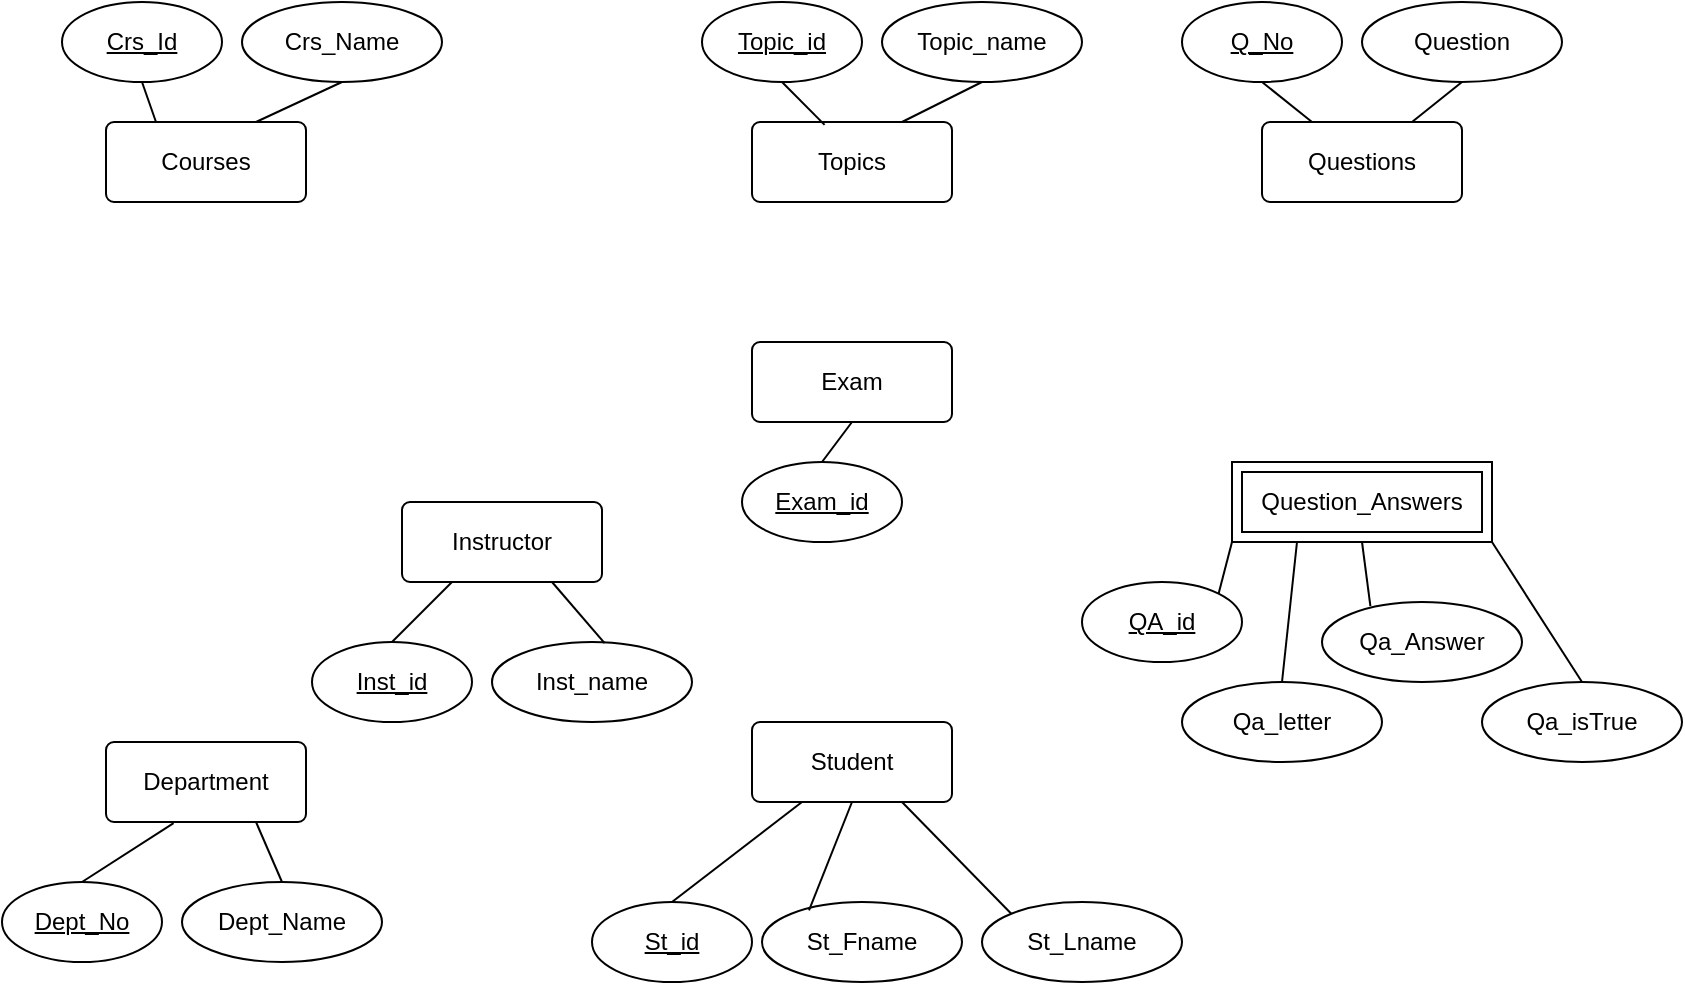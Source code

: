 <mxfile version="24.5.5" type="github">
  <diagram id="R2lEEEUBdFMjLlhIrx00" name="Page-1">
    <mxGraphModel dx="1080" dy="695" grid="1" gridSize="10" guides="1" tooltips="1" connect="1" arrows="1" fold="1" page="1" pageScale="1" pageWidth="850" pageHeight="1100" math="0" shadow="0" extFonts="Permanent Marker^https://fonts.googleapis.com/css?family=Permanent+Marker">
      <root>
        <mxCell id="0" />
        <mxCell id="1" parent="0" />
        <mxCell id="1rXiYcd5lSGq8Ji5P_R9-1" value="Courses" style="rounded=1;arcSize=10;whiteSpace=wrap;html=1;align=center;" vertex="1" parent="1">
          <mxGeometry x="52" y="60" width="100" height="40" as="geometry" />
        </mxCell>
        <mxCell id="1rXiYcd5lSGq8Ji5P_R9-2" value="Instructor" style="rounded=1;arcSize=10;whiteSpace=wrap;html=1;align=center;" vertex="1" parent="1">
          <mxGeometry x="200" y="250" width="100" height="40" as="geometry" />
        </mxCell>
        <mxCell id="1rXiYcd5lSGq8Ji5P_R9-3" value="Topics" style="rounded=1;arcSize=10;whiteSpace=wrap;html=1;align=center;" vertex="1" parent="1">
          <mxGeometry x="375" y="60" width="100" height="40" as="geometry" />
        </mxCell>
        <mxCell id="1rXiYcd5lSGq8Ji5P_R9-4" value="Exam" style="rounded=1;arcSize=10;whiteSpace=wrap;html=1;align=center;" vertex="1" parent="1">
          <mxGeometry x="375" y="170" width="100" height="40" as="geometry" />
        </mxCell>
        <mxCell id="1rXiYcd5lSGq8Ji5P_R9-5" value="Student" style="rounded=1;arcSize=10;whiteSpace=wrap;html=1;align=center;" vertex="1" parent="1">
          <mxGeometry x="375" y="360" width="100" height="40" as="geometry" />
        </mxCell>
        <mxCell id="1rXiYcd5lSGq8Ji5P_R9-6" value="Department" style="rounded=1;arcSize=10;whiteSpace=wrap;html=1;align=center;" vertex="1" parent="1">
          <mxGeometry x="52" y="370" width="100" height="40" as="geometry" />
        </mxCell>
        <mxCell id="1rXiYcd5lSGq8Ji5P_R9-7" value="Questions" style="rounded=1;arcSize=10;whiteSpace=wrap;html=1;align=center;" vertex="1" parent="1">
          <mxGeometry x="630" y="60" width="100" height="40" as="geometry" />
        </mxCell>
        <mxCell id="1rXiYcd5lSGq8Ji5P_R9-25" value="" style="endArrow=none;html=1;rounded=0;entryX=0.5;entryY=1;entryDx=0;entryDy=0;exitX=0.25;exitY=0;exitDx=0;exitDy=0;" edge="1" parent="1" source="1rXiYcd5lSGq8Ji5P_R9-1" target="1rXiYcd5lSGq8Ji5P_R9-36">
          <mxGeometry width="50" height="50" relative="1" as="geometry">
            <mxPoint x="380" y="250" as="sourcePoint" />
            <mxPoint x="75" y="40" as="targetPoint" />
          </mxGeometry>
        </mxCell>
        <mxCell id="1rXiYcd5lSGq8Ji5P_R9-29" value="Crs_Name" style="ellipse;whiteSpace=wrap;html=1;align=center;" vertex="1" parent="1">
          <mxGeometry x="120" width="100" height="40" as="geometry" />
        </mxCell>
        <mxCell id="1rXiYcd5lSGq8Ji5P_R9-31" value="" style="endArrow=none;html=1;rounded=0;entryX=0.5;entryY=1;entryDx=0;entryDy=0;exitX=0.75;exitY=0;exitDx=0;exitDy=0;" edge="1" parent="1" source="1rXiYcd5lSGq8Ji5P_R9-1" target="1rXiYcd5lSGq8Ji5P_R9-29">
          <mxGeometry width="50" height="50" relative="1" as="geometry">
            <mxPoint x="380" y="150" as="sourcePoint" />
            <mxPoint x="430" y="100" as="targetPoint" />
          </mxGeometry>
        </mxCell>
        <mxCell id="1rXiYcd5lSGq8Ji5P_R9-36" value="Crs_Id" style="ellipse;whiteSpace=wrap;html=1;align=center;fontStyle=4;" vertex="1" parent="1">
          <mxGeometry x="30" width="80" height="40" as="geometry" />
        </mxCell>
        <mxCell id="1rXiYcd5lSGq8Ji5P_R9-39" value="" style="endArrow=none;html=1;rounded=0;entryX=0.5;entryY=1;entryDx=0;entryDy=0;exitX=0.363;exitY=0.036;exitDx=0;exitDy=0;exitPerimeter=0;" edge="1" parent="1" target="1rXiYcd5lSGq8Ji5P_R9-42" source="1rXiYcd5lSGq8Ji5P_R9-3">
          <mxGeometry width="50" height="50" relative="1" as="geometry">
            <mxPoint x="397" y="60" as="sourcePoint" />
            <mxPoint x="395" y="40" as="targetPoint" />
          </mxGeometry>
        </mxCell>
        <mxCell id="1rXiYcd5lSGq8Ji5P_R9-40" value="Topic_name" style="ellipse;whiteSpace=wrap;html=1;align=center;" vertex="1" parent="1">
          <mxGeometry x="440" width="100" height="40" as="geometry" />
        </mxCell>
        <mxCell id="1rXiYcd5lSGq8Ji5P_R9-41" value="" style="endArrow=none;html=1;rounded=0;entryX=0.5;entryY=1;entryDx=0;entryDy=0;exitX=0.75;exitY=0;exitDx=0;exitDy=0;" edge="1" parent="1" target="1rXiYcd5lSGq8Ji5P_R9-40" source="1rXiYcd5lSGq8Ji5P_R9-3">
          <mxGeometry width="50" height="50" relative="1" as="geometry">
            <mxPoint x="447" y="60" as="sourcePoint" />
            <mxPoint x="750" y="100" as="targetPoint" />
          </mxGeometry>
        </mxCell>
        <mxCell id="1rXiYcd5lSGq8Ji5P_R9-42" value="Topic_id" style="ellipse;whiteSpace=wrap;html=1;align=center;fontStyle=4;" vertex="1" parent="1">
          <mxGeometry x="350" width="80" height="40" as="geometry" />
        </mxCell>
        <mxCell id="1rXiYcd5lSGq8Ji5P_R9-43" value="" style="endArrow=none;html=1;rounded=0;entryX=0.5;entryY=0;entryDx=0;entryDy=0;exitX=0.338;exitY=1.014;exitDx=0;exitDy=0;exitPerimeter=0;" edge="1" parent="1" target="1rXiYcd5lSGq8Ji5P_R9-46" source="1rXiYcd5lSGq8Ji5P_R9-6">
          <mxGeometry width="50" height="50" relative="1" as="geometry">
            <mxPoint x="77" y="500" as="sourcePoint" />
            <mxPoint x="75" y="480" as="targetPoint" />
          </mxGeometry>
        </mxCell>
        <mxCell id="1rXiYcd5lSGq8Ji5P_R9-44" value="Dept_Name" style="ellipse;whiteSpace=wrap;html=1;align=center;" vertex="1" parent="1">
          <mxGeometry x="90" y="440" width="100" height="40" as="geometry" />
        </mxCell>
        <mxCell id="1rXiYcd5lSGq8Ji5P_R9-45" value="" style="endArrow=none;html=1;rounded=0;entryX=0.5;entryY=0;entryDx=0;entryDy=0;exitX=0.75;exitY=1;exitDx=0;exitDy=0;" edge="1" parent="1" target="1rXiYcd5lSGq8Ji5P_R9-44" source="1rXiYcd5lSGq8Ji5P_R9-6">
          <mxGeometry width="50" height="50" relative="1" as="geometry">
            <mxPoint x="127" y="500" as="sourcePoint" />
            <mxPoint x="430" y="540" as="targetPoint" />
          </mxGeometry>
        </mxCell>
        <mxCell id="1rXiYcd5lSGq8Ji5P_R9-46" value="Dept_No" style="ellipse;whiteSpace=wrap;html=1;align=center;fontStyle=4;" vertex="1" parent="1">
          <mxGeometry y="440" width="80" height="40" as="geometry" />
        </mxCell>
        <mxCell id="1rXiYcd5lSGq8Ji5P_R9-47" value="" style="endArrow=none;html=1;rounded=0;entryX=0.5;entryY=0;entryDx=0;entryDy=0;exitX=0.25;exitY=1;exitDx=0;exitDy=0;" edge="1" parent="1" target="1rXiYcd5lSGq8Ji5P_R9-50" source="1rXiYcd5lSGq8Ji5P_R9-5">
          <mxGeometry width="50" height="50" relative="1" as="geometry">
            <mxPoint x="382" y="500" as="sourcePoint" />
            <mxPoint x="380" y="480" as="targetPoint" />
          </mxGeometry>
        </mxCell>
        <mxCell id="1rXiYcd5lSGq8Ji5P_R9-48" value="St_Fname" style="ellipse;whiteSpace=wrap;html=1;align=center;" vertex="1" parent="1">
          <mxGeometry x="380" y="450" width="100" height="40" as="geometry" />
        </mxCell>
        <mxCell id="1rXiYcd5lSGq8Ji5P_R9-49" value="" style="endArrow=none;html=1;rounded=0;entryX=0.235;entryY=0.105;entryDx=0;entryDy=0;exitX=0.5;exitY=1;exitDx=0;exitDy=0;entryPerimeter=0;" edge="1" parent="1" target="1rXiYcd5lSGq8Ji5P_R9-48" source="1rXiYcd5lSGq8Ji5P_R9-5">
          <mxGeometry width="50" height="50" relative="1" as="geometry">
            <mxPoint x="432" y="500" as="sourcePoint" />
            <mxPoint x="735" y="540" as="targetPoint" />
          </mxGeometry>
        </mxCell>
        <mxCell id="1rXiYcd5lSGq8Ji5P_R9-50" value="St_id" style="ellipse;whiteSpace=wrap;html=1;align=center;fontStyle=4;" vertex="1" parent="1">
          <mxGeometry x="295" y="450" width="80" height="40" as="geometry" />
        </mxCell>
        <mxCell id="1rXiYcd5lSGq8Ji5P_R9-51" value="" style="endArrow=none;html=1;rounded=0;entryX=0.5;entryY=0;entryDx=0;entryDy=0;exitX=0.25;exitY=1;exitDx=0;exitDy=0;" edge="1" parent="1" target="1rXiYcd5lSGq8Ji5P_R9-54" source="1rXiYcd5lSGq8Ji5P_R9-2">
          <mxGeometry width="50" height="50" relative="1" as="geometry">
            <mxPoint x="202" y="380" as="sourcePoint" />
            <mxPoint x="200" y="360" as="targetPoint" />
          </mxGeometry>
        </mxCell>
        <mxCell id="1rXiYcd5lSGq8Ji5P_R9-52" value="Inst_name" style="ellipse;whiteSpace=wrap;html=1;align=center;" vertex="1" parent="1">
          <mxGeometry x="245" y="320" width="100" height="40" as="geometry" />
        </mxCell>
        <mxCell id="1rXiYcd5lSGq8Ji5P_R9-53" value="" style="endArrow=none;html=1;rounded=0;entryX=0.563;entryY=0.014;entryDx=0;entryDy=0;exitX=0.75;exitY=1;exitDx=0;exitDy=0;entryPerimeter=0;" edge="1" parent="1" target="1rXiYcd5lSGq8Ji5P_R9-52" source="1rXiYcd5lSGq8Ji5P_R9-2">
          <mxGeometry width="50" height="50" relative="1" as="geometry">
            <mxPoint x="252" y="380" as="sourcePoint" />
            <mxPoint x="555" y="420" as="targetPoint" />
          </mxGeometry>
        </mxCell>
        <mxCell id="1rXiYcd5lSGq8Ji5P_R9-54" value="Inst_id" style="ellipse;whiteSpace=wrap;html=1;align=center;fontStyle=4;" vertex="1" parent="1">
          <mxGeometry x="155" y="320" width="80" height="40" as="geometry" />
        </mxCell>
        <mxCell id="1rXiYcd5lSGq8Ji5P_R9-55" value="" style="endArrow=none;html=1;rounded=0;entryX=0.5;entryY=0;entryDx=0;entryDy=0;exitX=0.5;exitY=1;exitDx=0;exitDy=0;" edge="1" parent="1" target="1rXiYcd5lSGq8Ji5P_R9-58" source="1rXiYcd5lSGq8Ji5P_R9-4">
          <mxGeometry width="50" height="50" relative="1" as="geometry">
            <mxPoint x="382" y="280" as="sourcePoint" />
            <mxPoint x="380" y="260" as="targetPoint" />
          </mxGeometry>
        </mxCell>
        <mxCell id="1rXiYcd5lSGq8Ji5P_R9-58" value="Exam_id" style="ellipse;whiteSpace=wrap;html=1;align=center;fontStyle=4;" vertex="1" parent="1">
          <mxGeometry x="370" y="230" width="80" height="40" as="geometry" />
        </mxCell>
        <mxCell id="1rXiYcd5lSGq8Ji5P_R9-59" value="" style="endArrow=none;html=1;rounded=0;entryX=0.5;entryY=1;entryDx=0;entryDy=0;exitX=0.25;exitY=0;exitDx=0;exitDy=0;" edge="1" parent="1" target="1rXiYcd5lSGq8Ji5P_R9-62" source="1rXiYcd5lSGq8Ji5P_R9-7">
          <mxGeometry width="50" height="50" relative="1" as="geometry">
            <mxPoint x="637" y="60" as="sourcePoint" />
            <mxPoint x="635" y="40" as="targetPoint" />
          </mxGeometry>
        </mxCell>
        <mxCell id="1rXiYcd5lSGq8Ji5P_R9-60" value="Question" style="ellipse;whiteSpace=wrap;html=1;align=center;" vertex="1" parent="1">
          <mxGeometry x="680" width="100" height="40" as="geometry" />
        </mxCell>
        <mxCell id="1rXiYcd5lSGq8Ji5P_R9-61" value="" style="endArrow=none;html=1;rounded=0;entryX=0.5;entryY=1;entryDx=0;entryDy=0;exitX=0.75;exitY=0;exitDx=0;exitDy=0;" edge="1" parent="1" target="1rXiYcd5lSGq8Ji5P_R9-60" source="1rXiYcd5lSGq8Ji5P_R9-7">
          <mxGeometry width="50" height="50" relative="1" as="geometry">
            <mxPoint x="687" y="60" as="sourcePoint" />
            <mxPoint x="990" y="100" as="targetPoint" />
          </mxGeometry>
        </mxCell>
        <mxCell id="1rXiYcd5lSGq8Ji5P_R9-62" value="Q_No" style="ellipse;whiteSpace=wrap;html=1;align=center;fontStyle=4;" vertex="1" parent="1">
          <mxGeometry x="590" width="80" height="40" as="geometry" />
        </mxCell>
        <mxCell id="1rXiYcd5lSGq8Ji5P_R9-63" value="" style="endArrow=none;html=1;rounded=0;entryX=1;entryY=0;entryDx=0;entryDy=0;exitX=0;exitY=1;exitDx=0;exitDy=0;" edge="1" parent="1" target="1rXiYcd5lSGq8Ji5P_R9-66" source="1rXiYcd5lSGq8Ji5P_R9-67">
          <mxGeometry width="50" height="50" relative="1" as="geometry">
            <mxPoint x="637" y="380" as="sourcePoint" />
            <mxPoint x="635" y="360" as="targetPoint" />
          </mxGeometry>
        </mxCell>
        <mxCell id="1rXiYcd5lSGq8Ji5P_R9-64" value="Qa_Answer" style="ellipse;whiteSpace=wrap;html=1;align=center;" vertex="1" parent="1">
          <mxGeometry x="660" y="300" width="100" height="40" as="geometry" />
        </mxCell>
        <mxCell id="1rXiYcd5lSGq8Ji5P_R9-65" value="" style="endArrow=none;html=1;rounded=0;entryX=0.242;entryY=0.052;entryDx=0;entryDy=0;exitX=0.5;exitY=1;exitDx=0;exitDy=0;entryPerimeter=0;" edge="1" parent="1" target="1rXiYcd5lSGq8Ji5P_R9-64" source="1rXiYcd5lSGq8Ji5P_R9-67">
          <mxGeometry width="50" height="50" relative="1" as="geometry">
            <mxPoint x="687" y="380" as="sourcePoint" />
            <mxPoint x="990" y="420" as="targetPoint" />
          </mxGeometry>
        </mxCell>
        <mxCell id="1rXiYcd5lSGq8Ji5P_R9-66" value="QA_id" style="ellipse;whiteSpace=wrap;html=1;align=center;fontStyle=4;" vertex="1" parent="1">
          <mxGeometry x="540" y="290" width="80" height="40" as="geometry" />
        </mxCell>
        <mxCell id="1rXiYcd5lSGq8Ji5P_R9-67" value="Question_Answers" style="shape=ext;margin=3;double=1;whiteSpace=wrap;html=1;align=center;" vertex="1" parent="1">
          <mxGeometry x="615" y="230" width="130" height="40" as="geometry" />
        </mxCell>
        <mxCell id="1rXiYcd5lSGq8Ji5P_R9-68" value="St_Lname" style="ellipse;whiteSpace=wrap;html=1;align=center;" vertex="1" parent="1">
          <mxGeometry x="490" y="450" width="100" height="40" as="geometry" />
        </mxCell>
        <mxCell id="1rXiYcd5lSGq8Ji5P_R9-69" value="" style="endArrow=none;html=1;rounded=0;entryX=0;entryY=0;entryDx=0;entryDy=0;exitX=0.75;exitY=1;exitDx=0;exitDy=0;" edge="1" parent="1" source="1rXiYcd5lSGq8Ji5P_R9-5" target="1rXiYcd5lSGq8Ji5P_R9-68">
          <mxGeometry width="50" height="50" relative="1" as="geometry">
            <mxPoint x="435" y="410" as="sourcePoint" />
            <mxPoint x="459" y="454" as="targetPoint" />
          </mxGeometry>
        </mxCell>
        <mxCell id="1rXiYcd5lSGq8Ji5P_R9-71" value="Qa_letter" style="ellipse;whiteSpace=wrap;html=1;align=center;" vertex="1" parent="1">
          <mxGeometry x="590" y="340" width="100" height="40" as="geometry" />
        </mxCell>
        <mxCell id="1rXiYcd5lSGq8Ji5P_R9-72" value="" style="endArrow=none;html=1;rounded=0;exitX=0.25;exitY=1;exitDx=0;exitDy=0;entryX=0.5;entryY=0;entryDx=0;entryDy=0;" edge="1" parent="1" target="1rXiYcd5lSGq8Ji5P_R9-71" source="1rXiYcd5lSGq8Ji5P_R9-67">
          <mxGeometry width="50" height="50" relative="1" as="geometry">
            <mxPoint x="687" y="450" as="sourcePoint" />
            <mxPoint x="640" y="340" as="targetPoint" />
          </mxGeometry>
        </mxCell>
        <mxCell id="1rXiYcd5lSGq8Ji5P_R9-73" value="Qa_isTrue" style="ellipse;whiteSpace=wrap;html=1;align=center;" vertex="1" parent="1">
          <mxGeometry x="740" y="340" width="100" height="40" as="geometry" />
        </mxCell>
        <mxCell id="1rXiYcd5lSGq8Ji5P_R9-74" value="" style="endArrow=none;html=1;rounded=0;entryX=0.5;entryY=0;entryDx=0;entryDy=0;exitX=1;exitY=1;exitDx=0;exitDy=0;" edge="1" parent="1" target="1rXiYcd5lSGq8Ji5P_R9-73" source="1rXiYcd5lSGq8Ji5P_R9-67">
          <mxGeometry width="50" height="50" relative="1" as="geometry">
            <mxPoint x="767" y="320" as="sourcePoint" />
            <mxPoint x="1070" y="360" as="targetPoint" />
          </mxGeometry>
        </mxCell>
      </root>
    </mxGraphModel>
  </diagram>
</mxfile>
